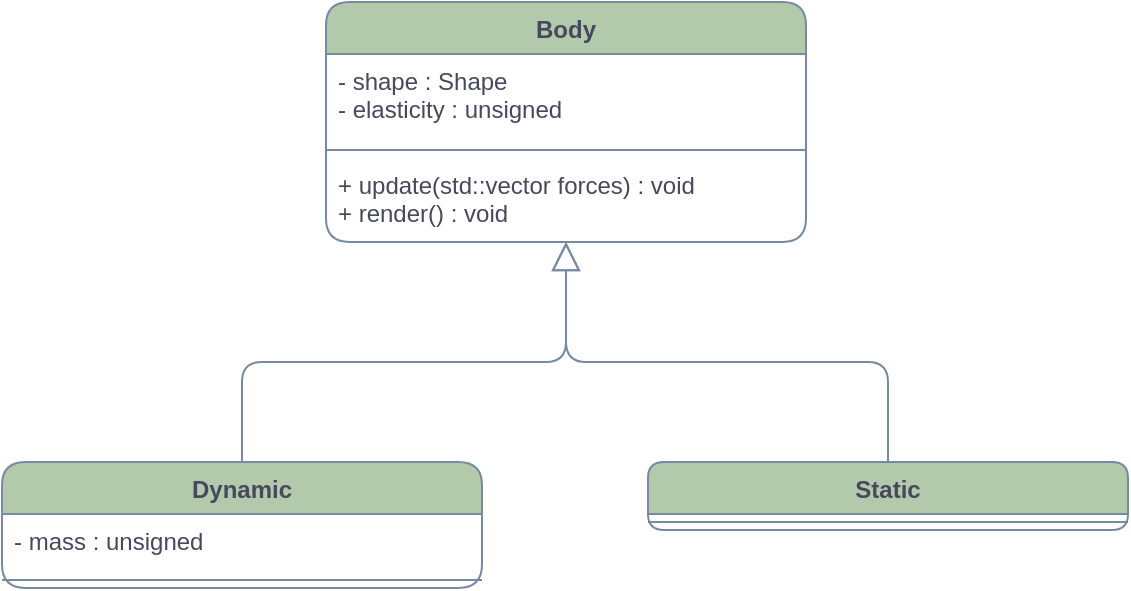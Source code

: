 <mxfile version="24.8.6">
  <diagram id="C5RBs43oDa-KdzZeNtuy" name="Page-1">
    <mxGraphModel dx="1100" dy="485" grid="0" gridSize="10" guides="1" tooltips="1" connect="1" arrows="1" fold="1" page="1" pageScale="1" pageWidth="827" pageHeight="1169" background="none" math="0" shadow="0">
      <root>
        <mxCell id="WIyWlLk6GJQsqaUBKTNV-0" />
        <mxCell id="WIyWlLk6GJQsqaUBKTNV-1" parent="WIyWlLk6GJQsqaUBKTNV-0" />
        <mxCell id="lrS_yKkgcYv1pcPra3JB-23" style="edgeStyle=orthogonalEdgeStyle;rounded=1;orthogonalLoop=1;jettySize=auto;html=1;strokeColor=#788AA3;fontColor=#46495D;fillColor=#B2C9AB;endArrow=block;endFill=0;strokeWidth=1;endSize=12;startSize=6;" edge="1" parent="WIyWlLk6GJQsqaUBKTNV-1" source="lrS_yKkgcYv1pcPra3JB-1" target="lrS_yKkgcYv1pcPra3JB-19">
          <mxGeometry relative="1" as="geometry" />
        </mxCell>
        <mxCell id="lrS_yKkgcYv1pcPra3JB-1" value="Dynamic" style="swimlane;fontStyle=1;align=center;verticalAlign=top;childLayout=stackLayout;horizontal=1;startSize=26;horizontalStack=0;resizeParent=1;resizeParentMax=0;resizeLast=0;collapsible=1;marginBottom=0;whiteSpace=wrap;html=1;rounded=1;strokeColor=#788AA3;fontColor=#46495D;fillColor=#B2C9AB;" vertex="1" parent="WIyWlLk6GJQsqaUBKTNV-1">
          <mxGeometry x="132" y="357" width="240" height="63" as="geometry" />
        </mxCell>
        <mxCell id="lrS_yKkgcYv1pcPra3JB-2" value="- mass : unsigned&lt;div&gt;&lt;br&gt;&lt;/div&gt;" style="text;strokeColor=none;fillColor=none;align=left;verticalAlign=top;spacingLeft=4;spacingRight=4;overflow=hidden;rotatable=0;points=[[0,0.5],[1,0.5]];portConstraint=eastwest;whiteSpace=wrap;html=1;fontColor=#46495D;" vertex="1" parent="lrS_yKkgcYv1pcPra3JB-1">
          <mxGeometry y="26" width="240" height="29" as="geometry" />
        </mxCell>
        <mxCell id="lrS_yKkgcYv1pcPra3JB-3" value="" style="line;strokeWidth=1;fillColor=none;align=left;verticalAlign=middle;spacingTop=-1;spacingLeft=3;spacingRight=3;rotatable=0;labelPosition=right;points=[];portConstraint=eastwest;strokeColor=inherit;rounded=1;fontColor=#46495D;" vertex="1" parent="lrS_yKkgcYv1pcPra3JB-1">
          <mxGeometry y="55" width="240" height="8" as="geometry" />
        </mxCell>
        <mxCell id="lrS_yKkgcYv1pcPra3JB-15" value="Static" style="swimlane;fontStyle=1;align=center;verticalAlign=top;childLayout=stackLayout;horizontal=1;startSize=26;horizontalStack=0;resizeParent=1;resizeParentMax=0;resizeLast=0;collapsible=1;marginBottom=0;whiteSpace=wrap;html=1;rounded=1;strokeColor=#788AA3;fontColor=#46495D;fillColor=#B2C9AB;" vertex="1" parent="WIyWlLk6GJQsqaUBKTNV-1">
          <mxGeometry x="455" y="357" width="240" height="34" as="geometry" />
        </mxCell>
        <mxCell id="lrS_yKkgcYv1pcPra3JB-17" value="" style="line;strokeWidth=1;fillColor=none;align=left;verticalAlign=middle;spacingTop=-1;spacingLeft=3;spacingRight=3;rotatable=0;labelPosition=right;points=[];portConstraint=eastwest;strokeColor=inherit;rounded=1;fontColor=#46495D;" vertex="1" parent="lrS_yKkgcYv1pcPra3JB-15">
          <mxGeometry y="26" width="240" height="8" as="geometry" />
        </mxCell>
        <mxCell id="lrS_yKkgcYv1pcPra3JB-19" value="Body" style="swimlane;fontStyle=1;align=center;verticalAlign=top;childLayout=stackLayout;horizontal=1;startSize=26;horizontalStack=0;resizeParent=1;resizeParentMax=0;resizeLast=0;collapsible=1;marginBottom=0;whiteSpace=wrap;html=1;rounded=1;strokeColor=#788AA3;fontColor=#46495D;fillColor=#B2C9AB;" vertex="1" parent="WIyWlLk6GJQsqaUBKTNV-1">
          <mxGeometry x="294" y="127" width="240" height="120" as="geometry">
            <mxRectangle x="294" y="127" width="67" height="29" as="alternateBounds" />
          </mxGeometry>
        </mxCell>
        <mxCell id="lrS_yKkgcYv1pcPra3JB-20" value="&lt;div&gt;- shape : Shape&lt;/div&gt;&lt;div&gt;- elasticity : unsigned&lt;/div&gt;" style="text;strokeColor=none;fillColor=none;align=left;verticalAlign=top;spacingLeft=4;spacingRight=4;overflow=hidden;rotatable=0;points=[[0,0.5],[1,0.5]];portConstraint=eastwest;whiteSpace=wrap;html=1;fontColor=#46495D;" vertex="1" parent="lrS_yKkgcYv1pcPra3JB-19">
          <mxGeometry y="26" width="240" height="44" as="geometry" />
        </mxCell>
        <mxCell id="lrS_yKkgcYv1pcPra3JB-21" value="" style="line;strokeWidth=1;fillColor=none;align=left;verticalAlign=middle;spacingTop=-1;spacingLeft=3;spacingRight=3;rotatable=0;labelPosition=right;points=[];portConstraint=eastwest;strokeColor=inherit;rounded=1;fontColor=#46495D;" vertex="1" parent="lrS_yKkgcYv1pcPra3JB-19">
          <mxGeometry y="70" width="240" height="8" as="geometry" />
        </mxCell>
        <mxCell id="lrS_yKkgcYv1pcPra3JB-22" value="+ update(std::vector forces) : void&lt;div&gt;+ render() : void&lt;/div&gt;" style="text;strokeColor=none;fillColor=none;align=left;verticalAlign=top;spacingLeft=4;spacingRight=4;overflow=hidden;rotatable=0;points=[[0,0.5],[1,0.5]];portConstraint=eastwest;whiteSpace=wrap;html=1;fontColor=#46495D;" vertex="1" parent="lrS_yKkgcYv1pcPra3JB-19">
          <mxGeometry y="78" width="240" height="42" as="geometry" />
        </mxCell>
        <mxCell id="lrS_yKkgcYv1pcPra3JB-24" style="edgeStyle=orthogonalEdgeStyle;rounded=1;orthogonalLoop=1;jettySize=auto;html=1;strokeColor=#788AA3;fontColor=#46495D;fillColor=#B2C9AB;endArrow=block;endFill=0;strokeWidth=1;endSize=12;startSize=6;" edge="1" parent="WIyWlLk6GJQsqaUBKTNV-1" source="lrS_yKkgcYv1pcPra3JB-15" target="lrS_yKkgcYv1pcPra3JB-19">
          <mxGeometry relative="1" as="geometry" />
        </mxCell>
      </root>
    </mxGraphModel>
  </diagram>
</mxfile>
